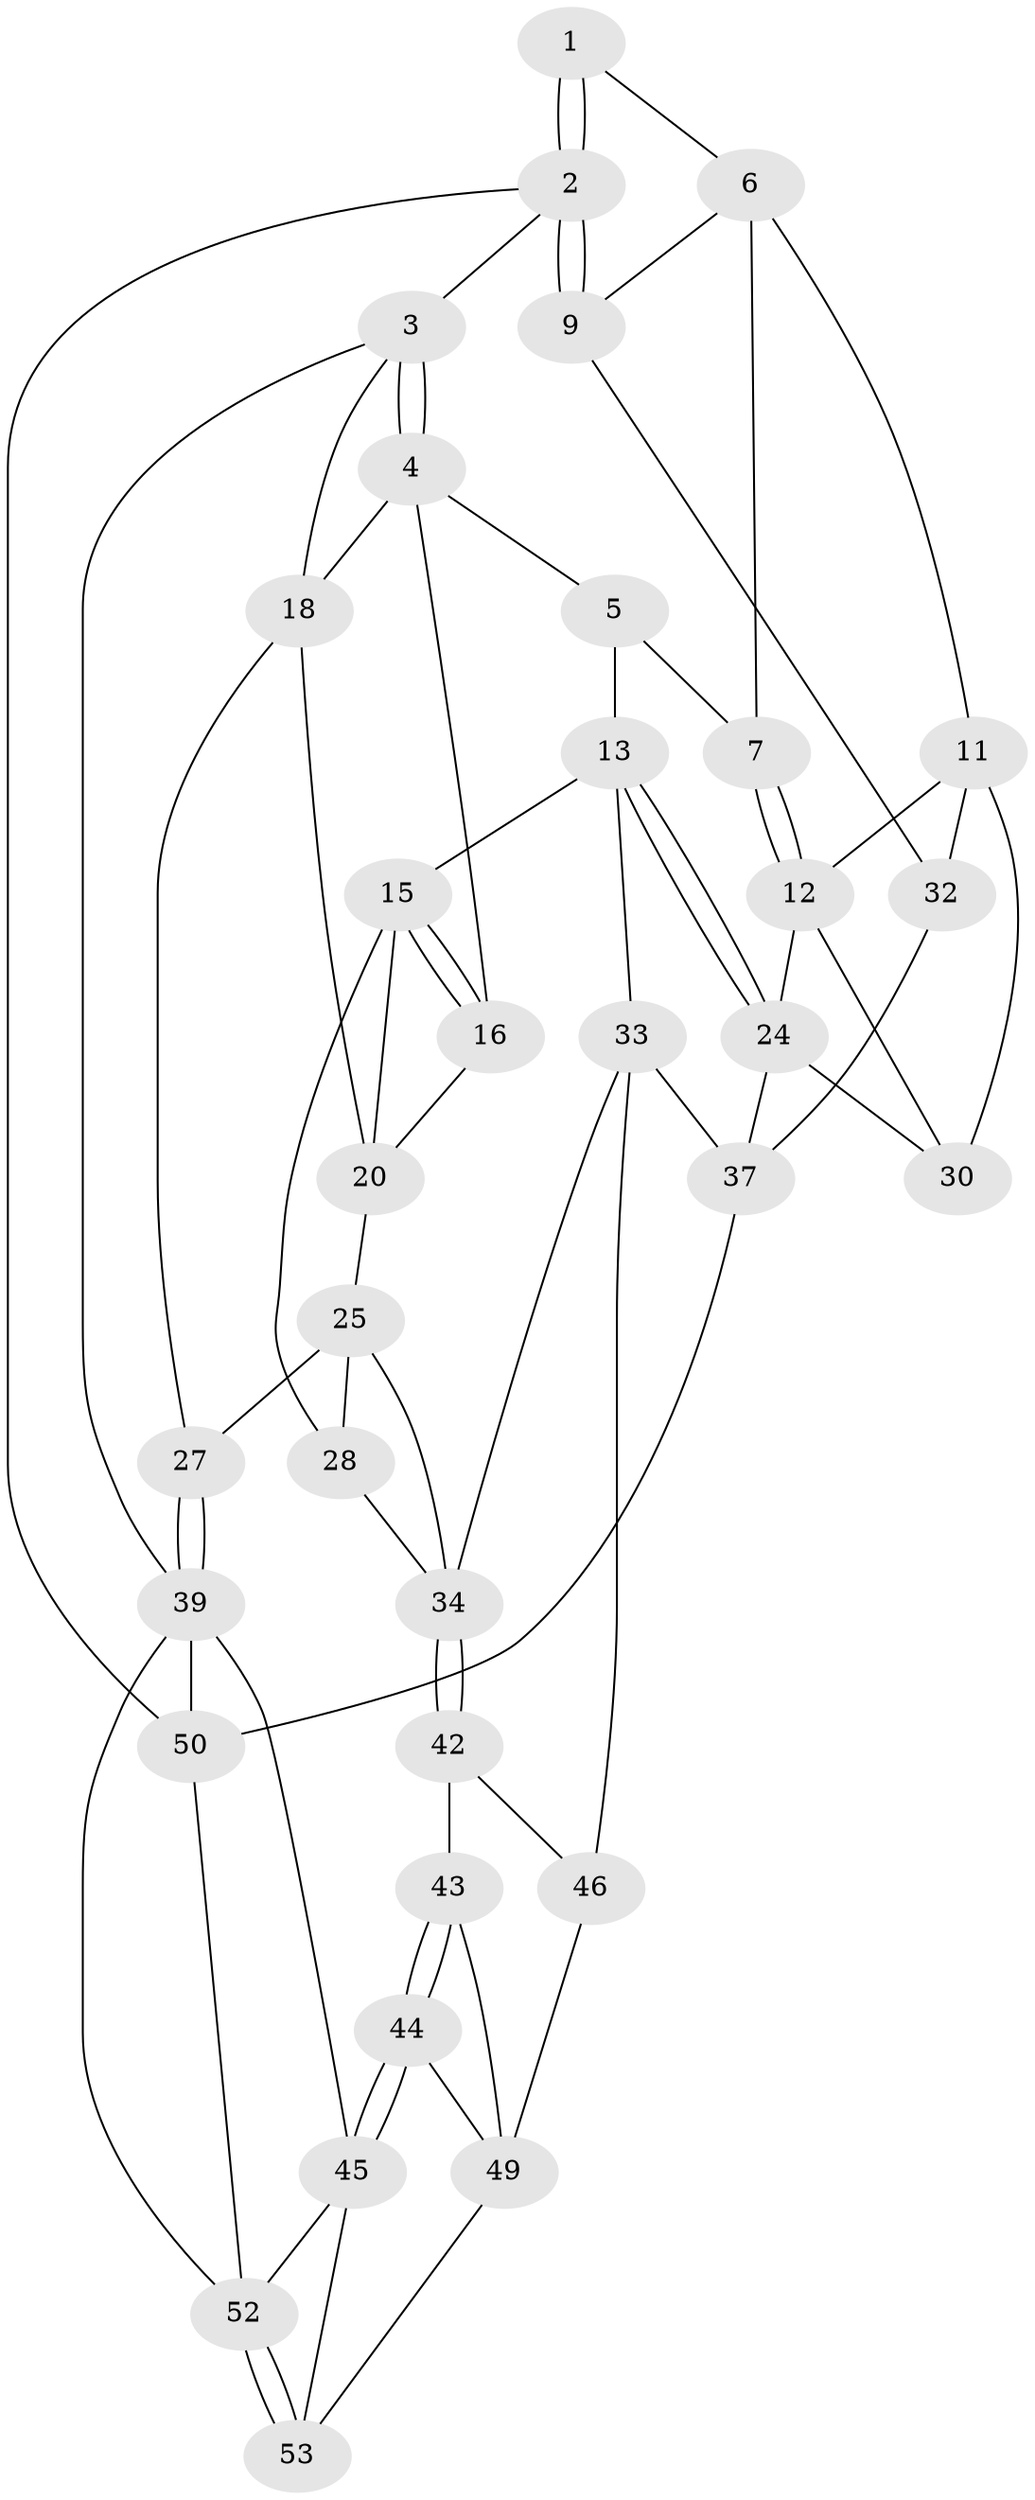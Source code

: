 // Generated by graph-tools (version 1.1) at 2025/24/03/03/25 07:24:36]
// undirected, 34 vertices, 72 edges
graph export_dot {
graph [start="1"]
  node [color=gray90,style=filled];
  1 [pos="+0.7453716448614104+0"];
  2 [pos="+1+0",super="+55"];
  3 [pos="+0+0"];
  4 [pos="+0.023817596345071836+0",super="+17"];
  5 [pos="+0.32296917429034083+0",super="+8"];
  6 [pos="+0.7448618782511767+0",super="+10"];
  7 [pos="+0.6444287727218289+0.07114253992060983"];
  9 [pos="+1+0.22533333781993964",super="+31"];
  11 [pos="+0.8411382424275028+0.24572565546956696",super="+29"];
  12 [pos="+0.7280853200054904+0.2391881666208646",super="+23"];
  13 [pos="+0.42878647679108006+0.26003014873805125",super="+14"];
  15 [pos="+0.3257366064989845+0.27628109555268565",super="+22"];
  16 [pos="+0.18869524951869773+0.16003736320217224"];
  18 [pos="+0.06163992635912052+0.2877165352191631",super="+19"];
  20 [pos="+0.10114763892843819+0.2716949254229148",super="+21"];
  24 [pos="+0.5557298876121567+0.3497075753833948",super="+36"];
  25 [pos="+0.09930196617560753+0.3404457771270745",super="+26"];
  27 [pos="+0+0.5705231207436988"];
  28 [pos="+0.23053786829467796+0.3622351942561904"];
  30 [pos="+0.783823226059941+0.4716200208468948"];
  32 [pos="+0.9339081777160645+0.585026774958125"];
  33 [pos="+0.36097282677884973+0.4790522020546508",super="+38"];
  34 [pos="+0.2302792791228994+0.5469467852937411",super="+35"];
  37 [pos="+0.5429897440608275+0.5966010145290436",super="+41"];
  39 [pos="+0+0.655616742594712",super="+40"];
  42 [pos="+0.23950291762767525+0.6009343887708093",super="+47"];
  43 [pos="+0.2164708302653567+0.6417170073520772",super="+48"];
  44 [pos="+0.096044023339128+0.7635975888086843"];
  45 [pos="+0.09073980409353985+0.7670536879425198",super="+56"];
  46 [pos="+0.46287028391793356+0.6781115558482765"];
  49 [pos="+0.28934329688776667+0.780493907172783",super="+54"];
  50 [pos="+0.7453120978508526+0.867331108325317",super="+51"];
  52 [pos="+0.5209609910335957+1",super="+57"];
  53 [pos="+0.44003671105792946+0.9306921122583137"];
  1 -- 2;
  1 -- 2;
  1 -- 6;
  2 -- 3;
  2 -- 9 [weight=2];
  2 -- 9;
  2 -- 50 [weight=2];
  3 -- 4;
  3 -- 4;
  3 -- 39;
  3 -- 18;
  4 -- 5;
  4 -- 16;
  4 -- 18;
  5 -- 13;
  5 -- 7;
  6 -- 7;
  6 -- 9;
  6 -- 11;
  7 -- 12;
  7 -- 12;
  9 -- 32;
  11 -- 12;
  11 -- 32;
  11 -- 30;
  12 -- 24;
  12 -- 30;
  13 -- 24;
  13 -- 24;
  13 -- 33;
  13 -- 15;
  15 -- 16;
  15 -- 16;
  15 -- 20;
  15 -- 28;
  16 -- 20;
  18 -- 20;
  18 -- 27;
  20 -- 25;
  24 -- 37;
  24 -- 30;
  25 -- 28;
  25 -- 27;
  25 -- 34;
  27 -- 39;
  27 -- 39;
  28 -- 34;
  32 -- 37;
  33 -- 34;
  33 -- 37;
  33 -- 46;
  34 -- 42;
  34 -- 42;
  37 -- 50;
  39 -- 45;
  39 -- 52;
  39 -- 50;
  42 -- 43 [weight=2];
  42 -- 46;
  43 -- 44;
  43 -- 44;
  43 -- 49;
  44 -- 45;
  44 -- 45;
  44 -- 49;
  45 -- 53;
  45 -- 52;
  46 -- 49;
  49 -- 53;
  50 -- 52;
  52 -- 53;
  52 -- 53;
}
